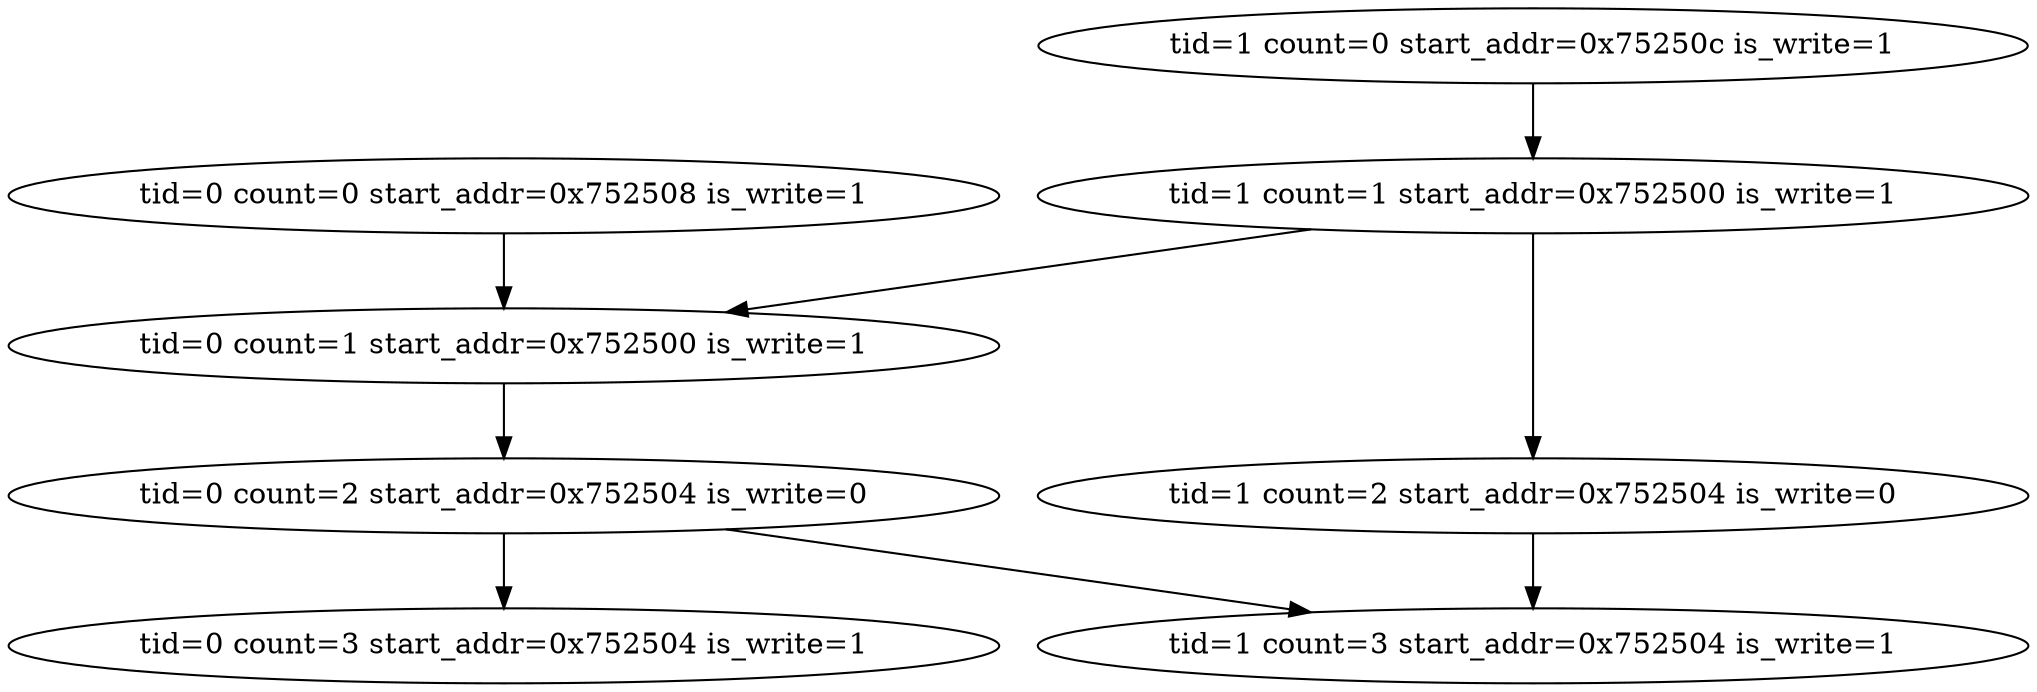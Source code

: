 digraph G {
subgraph t0 {
0 [count=0, is_write=1, label="tid=0 count=0 start_addr=0x752508 is_write=1", start_addr="0x752508", tid=0];
1 [count=1, is_write=1, label="tid=0 count=1 start_addr=0x752500 is_write=1", start_addr="0x752500", tid=0];
2 [count=2, is_write=0, label="tid=0 count=2 start_addr=0x752504 is_write=0", start_addr="0x752504", tid=0];
3 [count=3, is_write=1, label="tid=0 count=3 start_addr=0x752504 is_write=1", start_addr="0x752504", tid=0];
}
subgraph t1 {
20 [count=0, is_write=1, label="tid=1 count=0 start_addr=0x75250c is_write=1", start_addr="0x75250c", tid=1];
21 [count=1, is_write=1, label="tid=1 count=1 start_addr=0x752500 is_write=1", start_addr="0x752500", tid=1];
22 [count=2, is_write=0, label="tid=1 count=2 start_addr=0x752504 is_write=0", start_addr="0x752504", tid=1];
23 [count=3, is_write=1, label="tid=1 count=3 start_addr=0x752504 is_write=1", start_addr="0x752504", tid=1];
}
0->1 ;
1->2 ;
2->3 ;
20->21 ;
21->22 ;
22->23 ;
2->23 ;
21->1 ;
}
